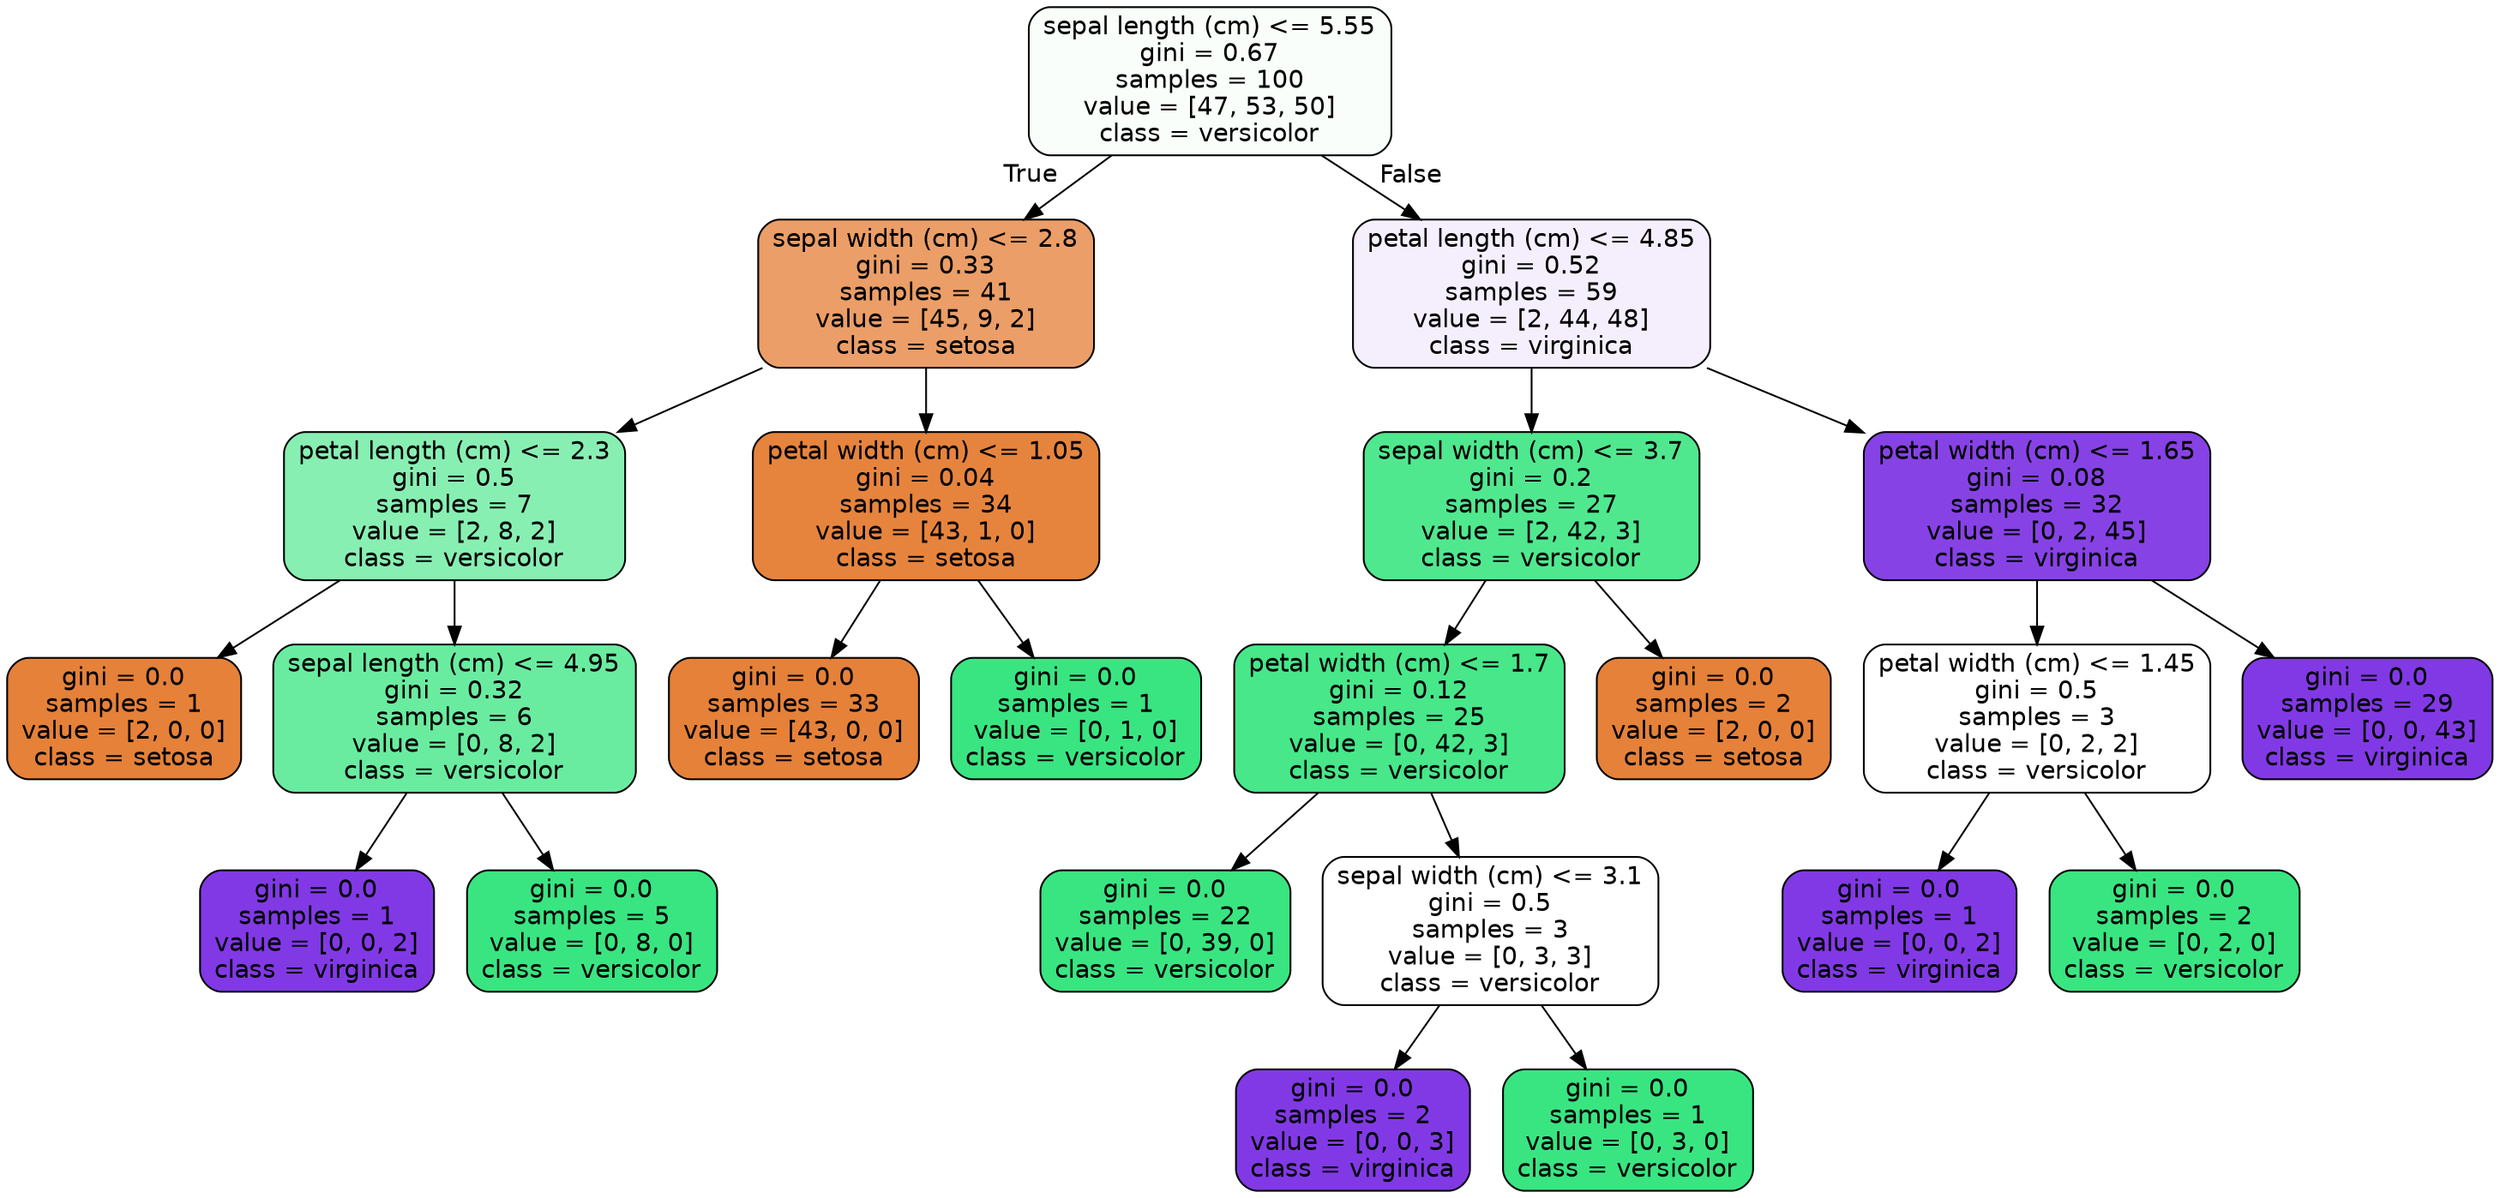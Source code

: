 digraph Tree {
node [shape=box, style="filled, rounded", color="black", fontname=helvetica] ;
edge [fontname=helvetica] ;
0 [label="sepal length (cm) <= 5.55\ngini = 0.67\nsamples = 100\nvalue = [47, 53, 50]\nclass = versicolor", fillcolor="#f9fefb"] ;
1 [label="sepal width (cm) <= 2.8\ngini = 0.33\nsamples = 41\nvalue = [45, 9, 2]\nclass = setosa", fillcolor="#eb9e67"] ;
0 -> 1 [labeldistance=2.5, labelangle=45, headlabel="True"] ;
2 [label="petal length (cm) <= 2.3\ngini = 0.5\nsamples = 7\nvalue = [2, 8, 2]\nclass = versicolor", fillcolor="#88efb3"] ;
1 -> 2 ;
3 [label="gini = 0.0\nsamples = 1\nvalue = [2, 0, 0]\nclass = setosa", fillcolor="#e58139"] ;
2 -> 3 ;
4 [label="sepal length (cm) <= 4.95\ngini = 0.32\nsamples = 6\nvalue = [0, 8, 2]\nclass = versicolor", fillcolor="#6aeca0"] ;
2 -> 4 ;
5 [label="gini = 0.0\nsamples = 1\nvalue = [0, 0, 2]\nclass = virginica", fillcolor="#8139e5"] ;
4 -> 5 ;
6 [label="gini = 0.0\nsamples = 5\nvalue = [0, 8, 0]\nclass = versicolor", fillcolor="#39e581"] ;
4 -> 6 ;
7 [label="petal width (cm) <= 1.05\ngini = 0.04\nsamples = 34\nvalue = [43, 1, 0]\nclass = setosa", fillcolor="#e6843e"] ;
1 -> 7 ;
8 [label="gini = 0.0\nsamples = 33\nvalue = [43, 0, 0]\nclass = setosa", fillcolor="#e58139"] ;
7 -> 8 ;
9 [label="gini = 0.0\nsamples = 1\nvalue = [0, 1, 0]\nclass = versicolor", fillcolor="#39e581"] ;
7 -> 9 ;
10 [label="petal length (cm) <= 4.85\ngini = 0.52\nsamples = 59\nvalue = [2, 44, 48]\nclass = virginica", fillcolor="#f5effd"] ;
0 -> 10 [labeldistance=2.5, labelangle=-45, headlabel="False"] ;
11 [label="sepal width (cm) <= 3.7\ngini = 0.2\nsamples = 27\nvalue = [2, 42, 3]\nclass = versicolor", fillcolor="#50e88f"] ;
10 -> 11 ;
12 [label="petal width (cm) <= 1.7\ngini = 0.12\nsamples = 25\nvalue = [0, 42, 3]\nclass = versicolor", fillcolor="#47e78a"] ;
11 -> 12 ;
13 [label="gini = 0.0\nsamples = 22\nvalue = [0, 39, 0]\nclass = versicolor", fillcolor="#39e581"] ;
12 -> 13 ;
14 [label="sepal width (cm) <= 3.1\ngini = 0.5\nsamples = 3\nvalue = [0, 3, 3]\nclass = versicolor", fillcolor="#ffffff"] ;
12 -> 14 ;
15 [label="gini = 0.0\nsamples = 2\nvalue = [0, 0, 3]\nclass = virginica", fillcolor="#8139e5"] ;
14 -> 15 ;
16 [label="gini = 0.0\nsamples = 1\nvalue = [0, 3, 0]\nclass = versicolor", fillcolor="#39e581"] ;
14 -> 16 ;
17 [label="gini = 0.0\nsamples = 2\nvalue = [2, 0, 0]\nclass = setosa", fillcolor="#e58139"] ;
11 -> 17 ;
18 [label="petal width (cm) <= 1.65\ngini = 0.08\nsamples = 32\nvalue = [0, 2, 45]\nclass = virginica", fillcolor="#8742e6"] ;
10 -> 18 ;
19 [label="petal width (cm) <= 1.45\ngini = 0.5\nsamples = 3\nvalue = [0, 2, 2]\nclass = versicolor", fillcolor="#ffffff"] ;
18 -> 19 ;
20 [label="gini = 0.0\nsamples = 1\nvalue = [0, 0, 2]\nclass = virginica", fillcolor="#8139e5"] ;
19 -> 20 ;
21 [label="gini = 0.0\nsamples = 2\nvalue = [0, 2, 0]\nclass = versicolor", fillcolor="#39e581"] ;
19 -> 21 ;
22 [label="gini = 0.0\nsamples = 29\nvalue = [0, 0, 43]\nclass = virginica", fillcolor="#8139e5"] ;
18 -> 22 ;
}